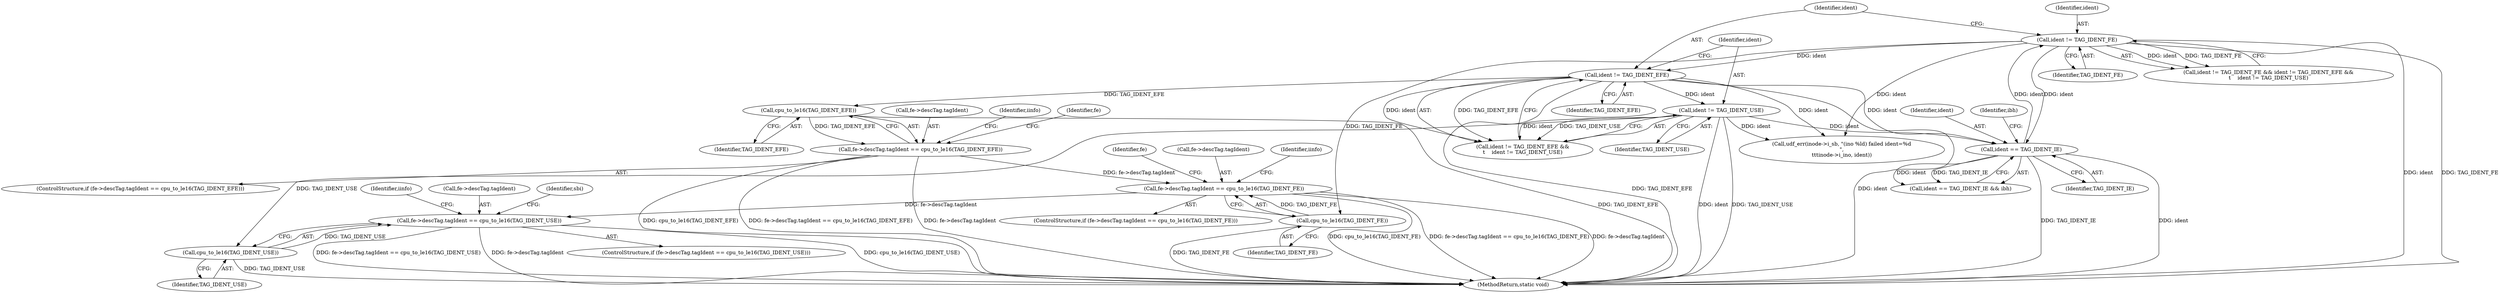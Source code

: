 digraph "0_linux_c03aa9f6e1f938618e6db2e23afef0574efeeb65@pointer" {
"1000488" [label="(Call,fe->descTag.tagIdent == cpu_to_le16(TAG_IDENT_USE))"];
"1000432" [label="(Call,fe->descTag.tagIdent == cpu_to_le16(TAG_IDENT_FE))"];
"1000376" [label="(Call,fe->descTag.tagIdent == cpu_to_le16(TAG_IDENT_EFE))"];
"1000382" [label="(Call,cpu_to_le16(TAG_IDENT_EFE))"];
"1000165" [label="(Call,ident != TAG_IDENT_EFE)"];
"1000161" [label="(Call,ident != TAG_IDENT_FE)"];
"1000226" [label="(Call,ident == TAG_IDENT_IE)"];
"1000168" [label="(Call,ident != TAG_IDENT_USE)"];
"1000438" [label="(Call,cpu_to_le16(TAG_IDENT_FE))"];
"1000494" [label="(Call,cpu_to_le16(TAG_IDENT_USE))"];
"1000443" [label="(Identifier,iinfo)"];
"1000491" [label="(Identifier,fe)"];
"1000487" [label="(ControlStructure,if (fe->descTag.tagIdent == cpu_to_le16(TAG_IDENT_USE)))"];
"1001145" [label="(MethodReturn,static void)"];
"1000170" [label="(Identifier,TAG_IDENT_USE)"];
"1000438" [label="(Call,cpu_to_le16(TAG_IDENT_FE))"];
"1000161" [label="(Call,ident != TAG_IDENT_FE)"];
"1000494" [label="(Call,cpu_to_le16(TAG_IDENT_USE))"];
"1000165" [label="(Call,ident != TAG_IDENT_EFE)"];
"1000163" [label="(Identifier,TAG_IDENT_FE)"];
"1000495" [label="(Identifier,TAG_IDENT_USE)"];
"1000169" [label="(Identifier,ident)"];
"1000160" [label="(Call,ident != TAG_IDENT_FE && ident != TAG_IDENT_EFE &&\n\t    ident != TAG_IDENT_USE)"];
"1000432" [label="(Call,fe->descTag.tagIdent == cpu_to_le16(TAG_IDENT_FE))"];
"1000387" [label="(Identifier,iinfo)"];
"1000172" [label="(Call,udf_err(inode->i_sb, \"(ino %ld) failed ident=%d\n\",\n\t\t\tinode->i_ino, ident))"];
"1000162" [label="(Identifier,ident)"];
"1000558" [label="(Identifier,sbi)"];
"1000488" [label="(Call,fe->descTag.tagIdent == cpu_to_le16(TAG_IDENT_USE))"];
"1000167" [label="(Identifier,TAG_IDENT_EFE)"];
"1000431" [label="(ControlStructure,if (fe->descTag.tagIdent == cpu_to_le16(TAG_IDENT_FE)))"];
"1000435" [label="(Identifier,fe)"];
"1000226" [label="(Call,ident == TAG_IDENT_IE)"];
"1000433" [label="(Call,fe->descTag.tagIdent)"];
"1000499" [label="(Identifier,iinfo)"];
"1000382" [label="(Call,cpu_to_le16(TAG_IDENT_EFE))"];
"1000166" [label="(Identifier,ident)"];
"1000168" [label="(Call,ident != TAG_IDENT_USE)"];
"1000383" [label="(Identifier,TAG_IDENT_EFE)"];
"1000376" [label="(Call,fe->descTag.tagIdent == cpu_to_le16(TAG_IDENT_EFE))"];
"1000228" [label="(Identifier,TAG_IDENT_IE)"];
"1000227" [label="(Identifier,ident)"];
"1000375" [label="(ControlStructure,if (fe->descTag.tagIdent == cpu_to_le16(TAG_IDENT_EFE)))"];
"1000225" [label="(Call,ident == TAG_IDENT_IE && ibh)"];
"1000164" [label="(Call,ident != TAG_IDENT_EFE &&\n\t    ident != TAG_IDENT_USE)"];
"1000377" [label="(Call,fe->descTag.tagIdent)"];
"1000489" [label="(Call,fe->descTag.tagIdent)"];
"1000439" [label="(Identifier,TAG_IDENT_FE)"];
"1000229" [label="(Identifier,ibh)"];
"1000488" -> "1000487"  [label="AST: "];
"1000488" -> "1000494"  [label="CFG: "];
"1000489" -> "1000488"  [label="AST: "];
"1000494" -> "1000488"  [label="AST: "];
"1000499" -> "1000488"  [label="CFG: "];
"1000558" -> "1000488"  [label="CFG: "];
"1000488" -> "1001145"  [label="DDG: fe->descTag.tagIdent"];
"1000488" -> "1001145"  [label="DDG: cpu_to_le16(TAG_IDENT_USE)"];
"1000488" -> "1001145"  [label="DDG: fe->descTag.tagIdent == cpu_to_le16(TAG_IDENT_USE)"];
"1000432" -> "1000488"  [label="DDG: fe->descTag.tagIdent"];
"1000494" -> "1000488"  [label="DDG: TAG_IDENT_USE"];
"1000432" -> "1000431"  [label="AST: "];
"1000432" -> "1000438"  [label="CFG: "];
"1000433" -> "1000432"  [label="AST: "];
"1000438" -> "1000432"  [label="AST: "];
"1000443" -> "1000432"  [label="CFG: "];
"1000491" -> "1000432"  [label="CFG: "];
"1000432" -> "1001145"  [label="DDG: cpu_to_le16(TAG_IDENT_FE)"];
"1000432" -> "1001145"  [label="DDG: fe->descTag.tagIdent == cpu_to_le16(TAG_IDENT_FE)"];
"1000432" -> "1001145"  [label="DDG: fe->descTag.tagIdent"];
"1000376" -> "1000432"  [label="DDG: fe->descTag.tagIdent"];
"1000438" -> "1000432"  [label="DDG: TAG_IDENT_FE"];
"1000376" -> "1000375"  [label="AST: "];
"1000376" -> "1000382"  [label="CFG: "];
"1000377" -> "1000376"  [label="AST: "];
"1000382" -> "1000376"  [label="AST: "];
"1000387" -> "1000376"  [label="CFG: "];
"1000435" -> "1000376"  [label="CFG: "];
"1000376" -> "1001145"  [label="DDG: fe->descTag.tagIdent == cpu_to_le16(TAG_IDENT_EFE)"];
"1000376" -> "1001145"  [label="DDG: fe->descTag.tagIdent"];
"1000376" -> "1001145"  [label="DDG: cpu_to_le16(TAG_IDENT_EFE)"];
"1000382" -> "1000376"  [label="DDG: TAG_IDENT_EFE"];
"1000382" -> "1000383"  [label="CFG: "];
"1000383" -> "1000382"  [label="AST: "];
"1000382" -> "1001145"  [label="DDG: TAG_IDENT_EFE"];
"1000165" -> "1000382"  [label="DDG: TAG_IDENT_EFE"];
"1000165" -> "1000164"  [label="AST: "];
"1000165" -> "1000167"  [label="CFG: "];
"1000166" -> "1000165"  [label="AST: "];
"1000167" -> "1000165"  [label="AST: "];
"1000169" -> "1000165"  [label="CFG: "];
"1000164" -> "1000165"  [label="CFG: "];
"1000165" -> "1001145"  [label="DDG: ident"];
"1000165" -> "1001145"  [label="DDG: TAG_IDENT_EFE"];
"1000165" -> "1000164"  [label="DDG: ident"];
"1000165" -> "1000164"  [label="DDG: TAG_IDENT_EFE"];
"1000161" -> "1000165"  [label="DDG: ident"];
"1000165" -> "1000168"  [label="DDG: ident"];
"1000165" -> "1000172"  [label="DDG: ident"];
"1000165" -> "1000226"  [label="DDG: ident"];
"1000161" -> "1000160"  [label="AST: "];
"1000161" -> "1000163"  [label="CFG: "];
"1000162" -> "1000161"  [label="AST: "];
"1000163" -> "1000161"  [label="AST: "];
"1000166" -> "1000161"  [label="CFG: "];
"1000160" -> "1000161"  [label="CFG: "];
"1000161" -> "1001145"  [label="DDG: ident"];
"1000161" -> "1001145"  [label="DDG: TAG_IDENT_FE"];
"1000161" -> "1000160"  [label="DDG: ident"];
"1000161" -> "1000160"  [label="DDG: TAG_IDENT_FE"];
"1000226" -> "1000161"  [label="DDG: ident"];
"1000161" -> "1000172"  [label="DDG: ident"];
"1000161" -> "1000226"  [label="DDG: ident"];
"1000161" -> "1000438"  [label="DDG: TAG_IDENT_FE"];
"1000226" -> "1000225"  [label="AST: "];
"1000226" -> "1000228"  [label="CFG: "];
"1000227" -> "1000226"  [label="AST: "];
"1000228" -> "1000226"  [label="AST: "];
"1000229" -> "1000226"  [label="CFG: "];
"1000225" -> "1000226"  [label="CFG: "];
"1000226" -> "1001145"  [label="DDG: ident"];
"1000226" -> "1001145"  [label="DDG: TAG_IDENT_IE"];
"1000226" -> "1000225"  [label="DDG: ident"];
"1000226" -> "1000225"  [label="DDG: TAG_IDENT_IE"];
"1000168" -> "1000226"  [label="DDG: ident"];
"1000168" -> "1000164"  [label="AST: "];
"1000168" -> "1000170"  [label="CFG: "];
"1000169" -> "1000168"  [label="AST: "];
"1000170" -> "1000168"  [label="AST: "];
"1000164" -> "1000168"  [label="CFG: "];
"1000168" -> "1001145"  [label="DDG: ident"];
"1000168" -> "1001145"  [label="DDG: TAG_IDENT_USE"];
"1000168" -> "1000164"  [label="DDG: ident"];
"1000168" -> "1000164"  [label="DDG: TAG_IDENT_USE"];
"1000168" -> "1000172"  [label="DDG: ident"];
"1000168" -> "1000494"  [label="DDG: TAG_IDENT_USE"];
"1000438" -> "1000439"  [label="CFG: "];
"1000439" -> "1000438"  [label="AST: "];
"1000438" -> "1001145"  [label="DDG: TAG_IDENT_FE"];
"1000494" -> "1000495"  [label="CFG: "];
"1000495" -> "1000494"  [label="AST: "];
"1000494" -> "1001145"  [label="DDG: TAG_IDENT_USE"];
}
